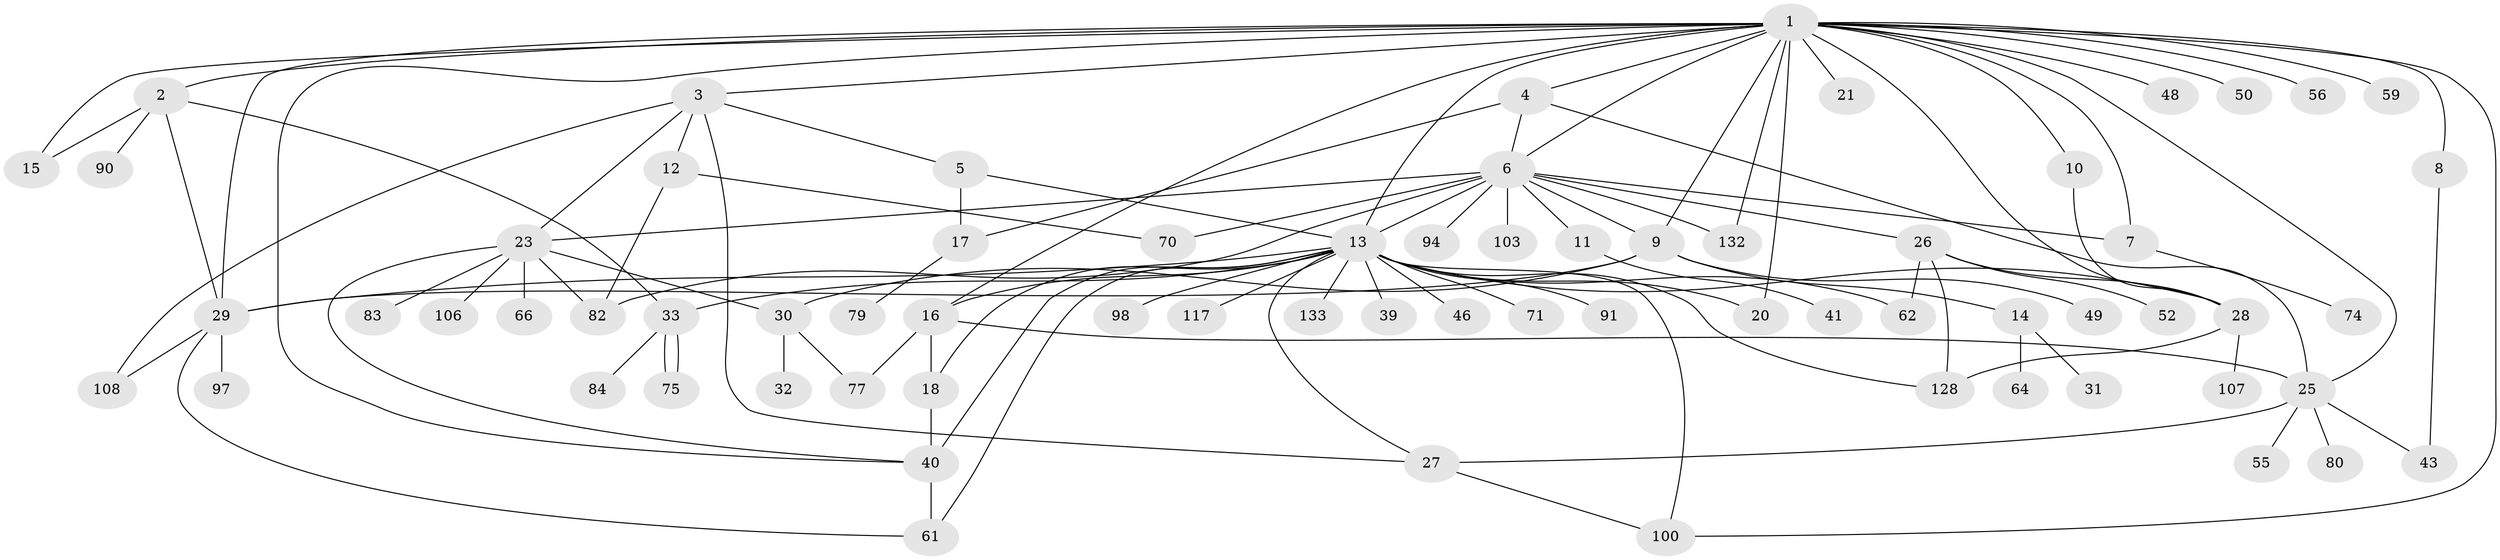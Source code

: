 // original degree distribution, {23: 0.0070921985815602835, 5: 0.03546099290780142, 6: 0.0425531914893617, 4: 0.09219858156028368, 3: 0.12056737588652482, 8: 0.014184397163120567, 2: 0.23404255319148937, 7: 0.02127659574468085, 10: 0.0070921985815602835, 1: 0.41843971631205673, 13: 0.0070921985815602835}
// Generated by graph-tools (version 1.1) at 2025/14/03/09/25 04:14:20]
// undirected, 70 vertices, 110 edges
graph export_dot {
graph [start="1"]
  node [color=gray90,style=filled];
  1;
  2;
  3;
  4;
  5;
  6 [super="+47+22"];
  7;
  8;
  9 [super="+102+57+113+24"];
  10 [super="+136"];
  11 [super="+76+121"];
  12 [super="+54+118"];
  13 [super="+45+42"];
  14;
  15 [super="+60"];
  16 [super="+93+101"];
  17 [super="+112+19+36"];
  18 [super="+104"];
  20 [super="+122"];
  21;
  23 [super="+105+37"];
  25;
  26 [super="+85+99"];
  27 [super="+89+44+67"];
  28 [super="+68+35"];
  29 [super="+81+134"];
  30;
  31;
  32 [super="+53"];
  33;
  39;
  40 [super="+127+72+73"];
  41;
  43;
  46 [super="+109"];
  48;
  49;
  50;
  52;
  55;
  56 [super="+131"];
  59;
  61;
  62 [super="+65"];
  64;
  66 [super="+141"];
  70 [super="+130"];
  71;
  74;
  75;
  77;
  79;
  80 [super="+124"];
  82 [super="+92"];
  83;
  84;
  90;
  91;
  94 [super="+110"];
  97;
  98;
  100;
  103;
  106;
  107;
  108 [super="+111"];
  117;
  128;
  132;
  133;
  1 -- 2;
  1 -- 3;
  1 -- 4;
  1 -- 6;
  1 -- 7;
  1 -- 8;
  1 -- 9;
  1 -- 10;
  1 -- 15;
  1 -- 16;
  1 -- 21;
  1 -- 25;
  1 -- 29;
  1 -- 40;
  1 -- 48;
  1 -- 50;
  1 -- 56;
  1 -- 59;
  1 -- 100;
  1 -- 132;
  1 -- 13;
  1 -- 20;
  1 -- 28;
  2 -- 15;
  2 -- 33;
  2 -- 90;
  2 -- 29;
  3 -- 5;
  3 -- 12;
  3 -- 27;
  3 -- 108;
  3 -- 23;
  4 -- 25;
  4 -- 17;
  4 -- 6;
  5 -- 17;
  5 -- 13;
  6 -- 11;
  6 -- 13 [weight=3];
  6 -- 82;
  6 -- 103;
  6 -- 132;
  6 -- 7;
  6 -- 70;
  6 -- 23;
  6 -- 26;
  6 -- 94;
  6 -- 9;
  7 -- 74;
  8 -- 43;
  9 -- 14;
  9 -- 30;
  9 -- 29;
  9 -- 49;
  10 -- 28;
  11 -- 41;
  12 -- 70;
  12 -- 82;
  13 -- 18;
  13 -- 20;
  13 -- 33;
  13 -- 39;
  13 -- 71;
  13 -- 91;
  13 -- 128;
  13 -- 100;
  13 -- 133;
  13 -- 117;
  13 -- 29;
  13 -- 27;
  13 -- 40 [weight=2];
  13 -- 16;
  13 -- 98;
  13 -- 61;
  13 -- 46;
  13 -- 62;
  13 -- 28;
  14 -- 31;
  14 -- 64;
  16 -- 18 [weight=2];
  16 -- 77;
  16 -- 25;
  17 -- 79;
  18 -- 40;
  23 -- 66;
  23 -- 83;
  23 -- 40;
  23 -- 82;
  23 -- 106;
  23 -- 30;
  25 -- 43;
  25 -- 55;
  25 -- 80;
  25 -- 27;
  26 -- 52;
  26 -- 62;
  26 -- 128;
  26 -- 28;
  27 -- 100;
  28 -- 107;
  28 -- 128;
  29 -- 97;
  29 -- 108;
  29 -- 61;
  30 -- 32;
  30 -- 77;
  33 -- 75;
  33 -- 75;
  33 -- 84;
  40 -- 61;
}
